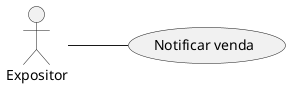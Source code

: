 @startuml
left to right direction

actor "Expositor" as Usuario

usecase "Notificar venda" as UC1

Usuario -- UC1

@enduml